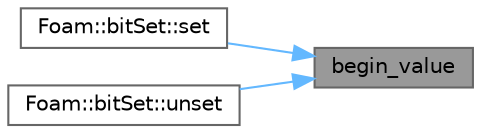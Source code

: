 digraph "begin_value"
{
 // LATEX_PDF_SIZE
  bgcolor="transparent";
  edge [fontname=Helvetica,fontsize=10,labelfontname=Helvetica,labelfontsize=10];
  node [fontname=Helvetica,fontsize=10,shape=box,height=0.2,width=0.4];
  rankdir="RL";
  Node1 [id="Node000001",label="begin_value",height=0.2,width=0.4,color="gray40", fillcolor="grey60", style="filled", fontcolor="black",tooltip=" "];
  Node1 -> Node2 [id="edge1_Node000001_Node000002",dir="back",color="steelblue1",style="solid",tooltip=" "];
  Node2 [id="Node000002",label="Foam::bitSet::set",height=0.2,width=0.4,color="grey40", fillcolor="white", style="filled",URL="$classFoam_1_1bitSet.html#a3c73f6357d64c7ac1bb2620a6c1bb6fe",tooltip=" "];
  Node1 -> Node3 [id="edge2_Node000001_Node000003",dir="back",color="steelblue1",style="solid",tooltip=" "];
  Node3 [id="Node000003",label="Foam::bitSet::unset",height=0.2,width=0.4,color="grey40", fillcolor="white", style="filled",URL="$classFoam_1_1bitSet.html#a43788046330e9306179cdbe7543492f2",tooltip=" "];
}
